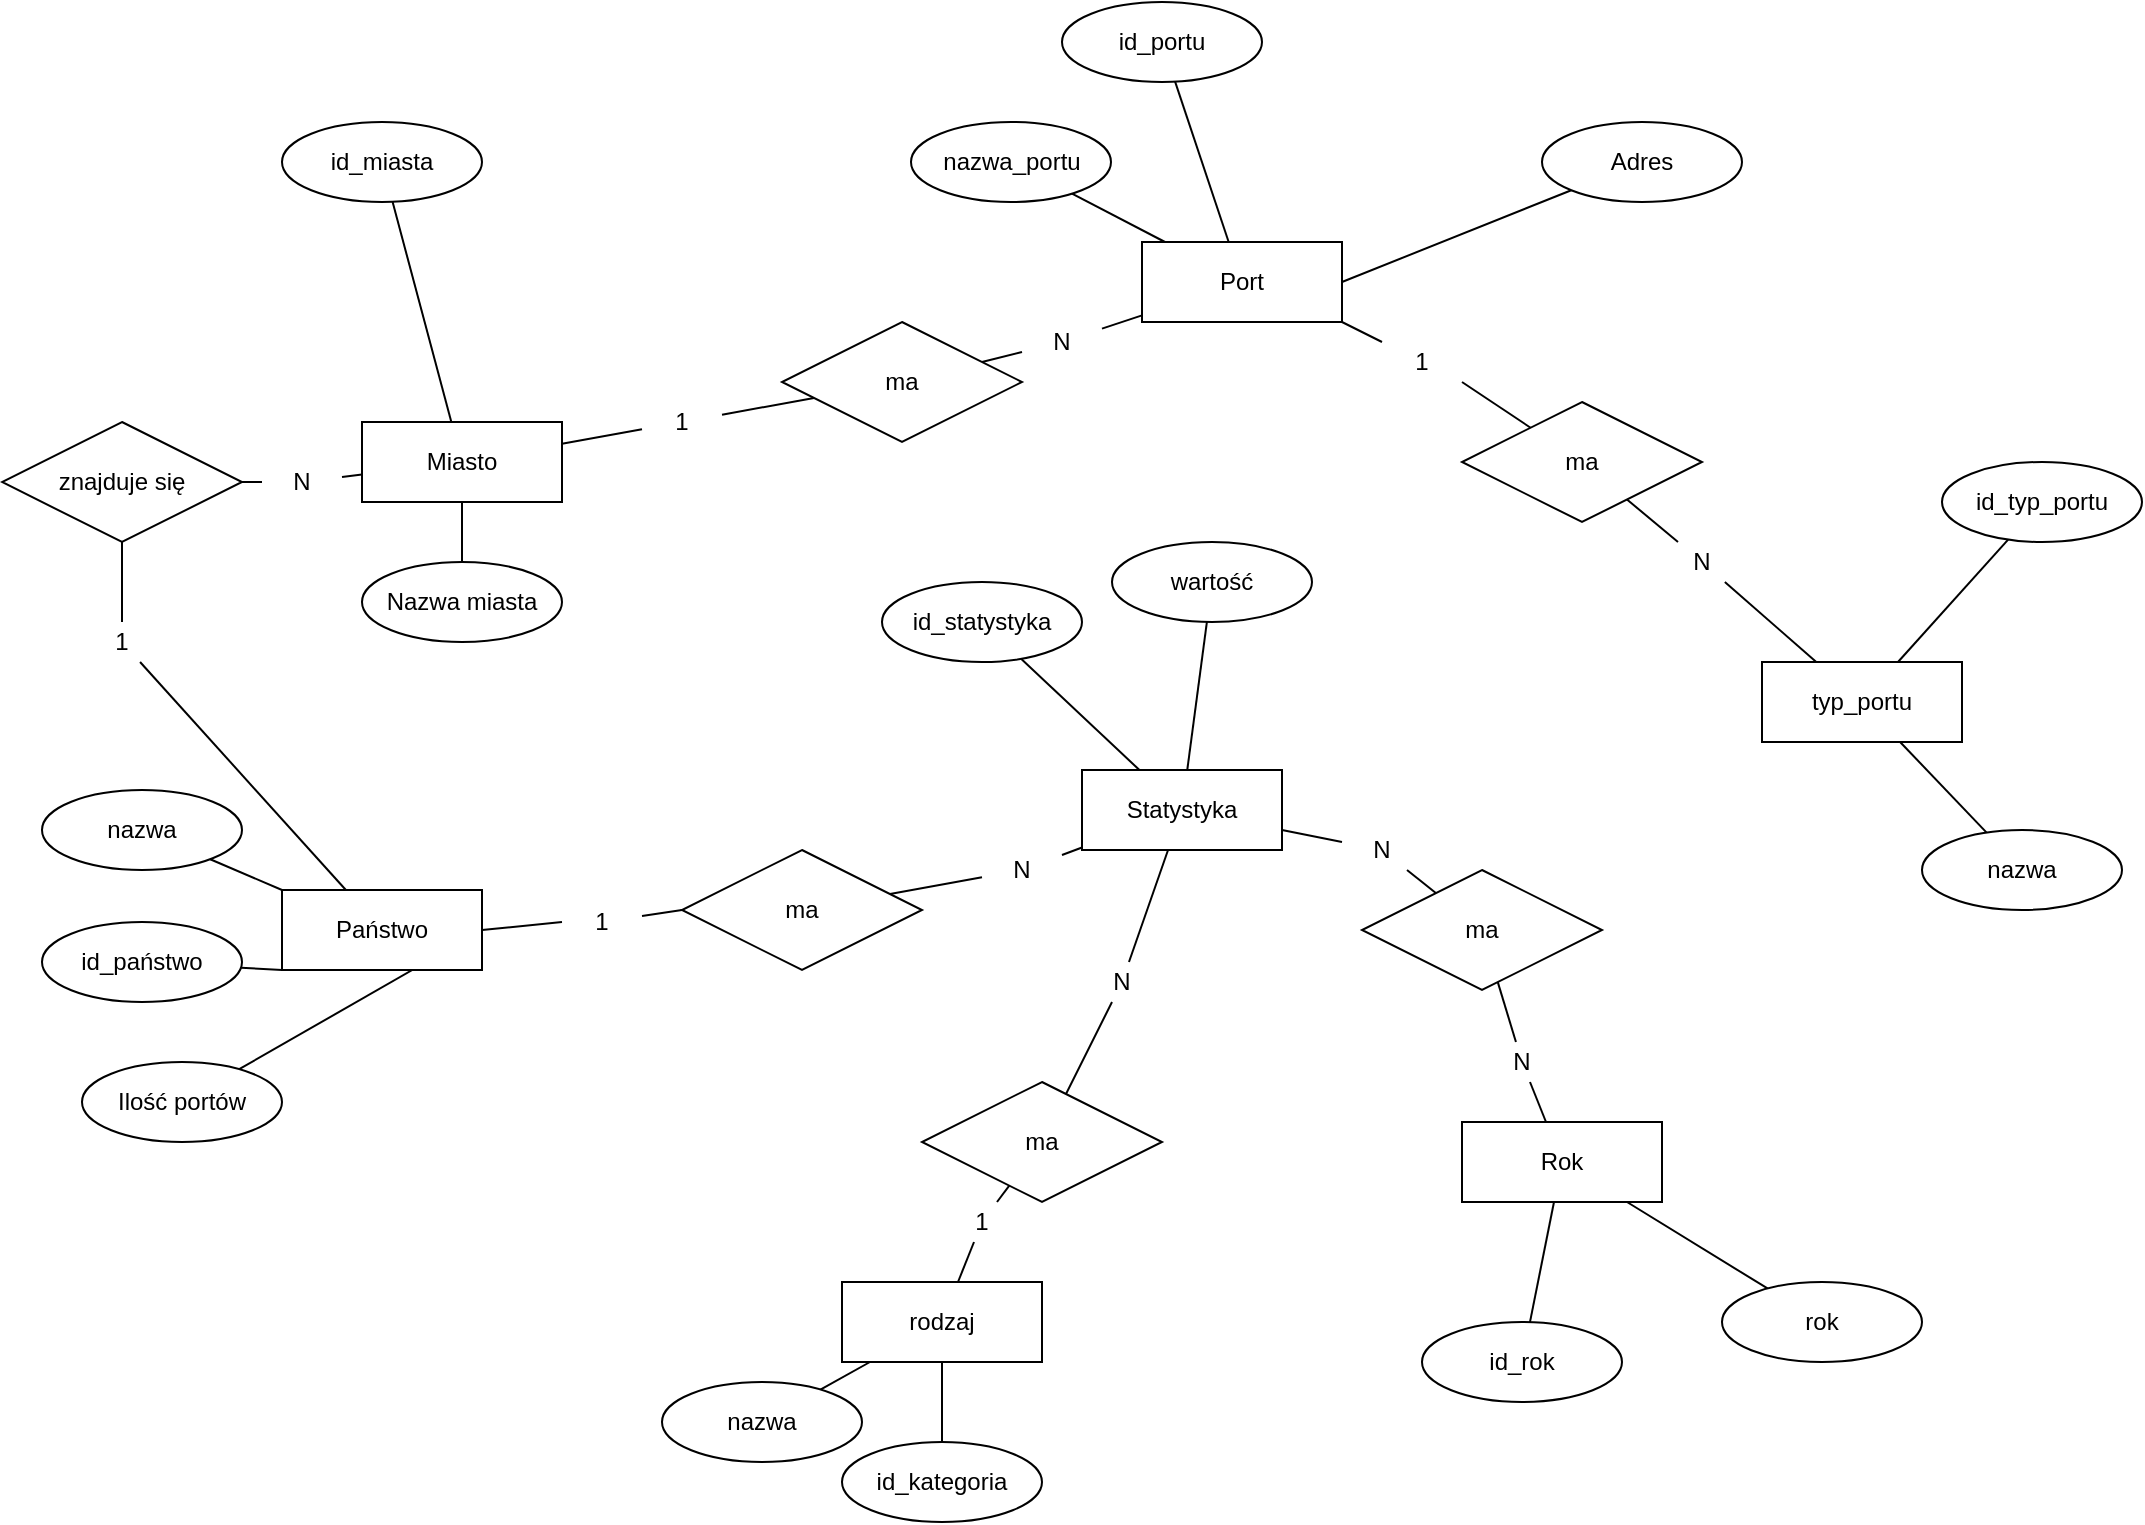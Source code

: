 <mxfile version="14.0.4" type="github" pages="2">
  <diagram id="fdbAlBpdabrkuO3k_GDF" name="Page-1">
    <mxGraphModel dx="1422" dy="914" grid="1" gridSize="10" guides="1" tooltips="1" connect="1" arrows="1" fold="1" page="1" pageScale="1" pageWidth="1169" pageHeight="827" math="0" shadow="0">
      <root>
        <mxCell id="0" />
        <mxCell id="1" parent="0" />
        <mxCell id="dsvHwpVwbn5-0Ro2IpYD-1" value="Miasto" style="whiteSpace=wrap;html=1;align=center;" parent="1" vertex="1">
          <mxGeometry x="210" y="250" width="100" height="40" as="geometry" />
        </mxCell>
        <mxCell id="dsvHwpVwbn5-0Ro2IpYD-5" value="" style="rounded=0;orthogonalLoop=1;jettySize=auto;html=1;endArrow=none;endFill=0;entryX=0;entryY=0;entryDx=0;entryDy=0;" parent="1" source="dsvHwpVwbn5-0Ro2IpYD-2" target="V_PXY_WuCmiGxluCI5Us-5" edge="1">
          <mxGeometry relative="1" as="geometry" />
        </mxCell>
        <mxCell id="dsvHwpVwbn5-0Ro2IpYD-2" value="nazwa" style="ellipse;whiteSpace=wrap;html=1;align=center;" parent="1" vertex="1">
          <mxGeometry x="50" y="434" width="100" height="40" as="geometry" />
        </mxCell>
        <mxCell id="dsvHwpVwbn5-0Ro2IpYD-4" value="" style="rounded=0;orthogonalLoop=1;jettySize=auto;html=1;endArrow=none;endFill=0;entryX=1;entryY=0.5;entryDx=0;entryDy=0;" parent="1" source="dsvHwpVwbn5-0Ro2IpYD-3" target="V_PXY_WuCmiGxluCI5Us-5" edge="1">
          <mxGeometry relative="1" as="geometry" />
        </mxCell>
        <mxCell id="dsvHwpVwbn5-0Ro2IpYD-3" value="Ilość portów" style="ellipse;whiteSpace=wrap;html=1;align=center;" parent="1" vertex="1">
          <mxGeometry x="70" y="570" width="100" height="40" as="geometry" />
        </mxCell>
        <mxCell id="dsvHwpVwbn5-0Ro2IpYD-6" value="Port" style="whiteSpace=wrap;html=1;align=center;" parent="1" vertex="1">
          <mxGeometry x="600" y="160" width="100" height="40" as="geometry" />
        </mxCell>
        <mxCell id="dsvHwpVwbn5-0Ro2IpYD-8" value="" style="edgeStyle=none;rounded=0;orthogonalLoop=1;jettySize=auto;html=1;endArrow=none;endFill=0;" parent="1" source="dsvHwpVwbn5-0Ro2IpYD-40" target="dsvHwpVwbn5-0Ro2IpYD-6" edge="1">
          <mxGeometry relative="1" as="geometry" />
        </mxCell>
        <mxCell id="dsvHwpVwbn5-0Ro2IpYD-9" value="" style="edgeStyle=none;rounded=0;orthogonalLoop=1;jettySize=auto;html=1;endArrow=none;endFill=0;" parent="1" source="dsvHwpVwbn5-0Ro2IpYD-42" target="dsvHwpVwbn5-0Ro2IpYD-1" edge="1">
          <mxGeometry relative="1" as="geometry" />
        </mxCell>
        <mxCell id="dsvHwpVwbn5-0Ro2IpYD-7" value="ma" style="shape=rhombus;perimeter=rhombusPerimeter;whiteSpace=wrap;html=1;align=center;" parent="1" vertex="1">
          <mxGeometry x="420" y="200" width="120" height="60" as="geometry" />
        </mxCell>
        <mxCell id="dsvHwpVwbn5-0Ro2IpYD-13" value="" style="edgeStyle=none;rounded=0;orthogonalLoop=1;jettySize=auto;html=1;endArrow=none;endFill=0;entryX=1;entryY=0.5;entryDx=0;entryDy=0;" parent="1" source="dsvHwpVwbn5-0Ro2IpYD-12" target="dsvHwpVwbn5-0Ro2IpYD-6" edge="1">
          <mxGeometry relative="1" as="geometry" />
        </mxCell>
        <mxCell id="dsvHwpVwbn5-0Ro2IpYD-12" value="Adres" style="ellipse;whiteSpace=wrap;html=1;align=center;" parent="1" vertex="1">
          <mxGeometry x="800" y="100" width="100" height="40" as="geometry" />
        </mxCell>
        <mxCell id="dsvHwpVwbn5-0Ro2IpYD-19" value="" style="edgeStyle=none;rounded=0;orthogonalLoop=1;jettySize=auto;html=1;endArrow=none;endFill=0;" parent="1" source="dsvHwpVwbn5-0Ro2IpYD-18" target="dsvHwpVwbn5-0Ro2IpYD-1" edge="1">
          <mxGeometry relative="1" as="geometry" />
        </mxCell>
        <mxCell id="dsvHwpVwbn5-0Ro2IpYD-18" value="id_miasta" style="ellipse;whiteSpace=wrap;html=1;align=center;" parent="1" vertex="1">
          <mxGeometry x="170" y="100" width="100" height="40" as="geometry" />
        </mxCell>
        <mxCell id="dsvHwpVwbn5-0Ro2IpYD-21" value="" style="edgeStyle=none;rounded=0;orthogonalLoop=1;jettySize=auto;html=1;endArrow=none;endFill=0;" parent="1" source="dsvHwpVwbn5-0Ro2IpYD-20" target="dsvHwpVwbn5-0Ro2IpYD-1" edge="1">
          <mxGeometry relative="1" as="geometry" />
        </mxCell>
        <mxCell id="dsvHwpVwbn5-0Ro2IpYD-20" value="Nazwa miasta" style="ellipse;whiteSpace=wrap;html=1;align=center;" parent="1" vertex="1">
          <mxGeometry x="210" y="320" width="100" height="40" as="geometry" />
        </mxCell>
        <mxCell id="dsvHwpVwbn5-0Ro2IpYD-25" value="" style="edgeStyle=none;rounded=0;orthogonalLoop=1;jettySize=auto;html=1;endArrow=none;endFill=0;exitX=0;exitY=0.5;exitDx=0;exitDy=0;entryX=1;entryY=0.5;entryDx=0;entryDy=0;" parent="1" source="dsvHwpVwbn5-0Ro2IpYD-53" target="V_PXY_WuCmiGxluCI5Us-5" edge="1">
          <mxGeometry relative="1" as="geometry">
            <mxPoint x="810.296" y="187.825" as="sourcePoint" />
          </mxGeometry>
        </mxCell>
        <mxCell id="dsvHwpVwbn5-0Ro2IpYD-47" value="" style="edgeStyle=none;rounded=0;orthogonalLoop=1;jettySize=auto;html=1;endArrow=none;endFill=0;" parent="1" source="dsvHwpVwbn5-0Ro2IpYD-55" target="dsvHwpVwbn5-0Ro2IpYD-35" edge="1">
          <mxGeometry relative="1" as="geometry" />
        </mxCell>
        <mxCell id="dsvHwpVwbn5-0Ro2IpYD-26" value="Statystyka" style="whiteSpace=wrap;html=1;align=center;" parent="1" vertex="1">
          <mxGeometry x="570" y="424" width="100" height="40" as="geometry" />
        </mxCell>
        <mxCell id="3uEqCci8YD5AcvhM_53z-5" value="" style="edgeStyle=none;rounded=0;orthogonalLoop=1;jettySize=auto;html=1;endArrow=none;endFill=0;" edge="1" parent="1" source="dsvHwpVwbn5-0Ro2IpYD-27" target="3uEqCci8YD5AcvhM_53z-3">
          <mxGeometry relative="1" as="geometry" />
        </mxCell>
        <mxCell id="dsvHwpVwbn5-0Ro2IpYD-27" value="id_kategoria" style="ellipse;whiteSpace=wrap;html=1;align=center;" parent="1" vertex="1">
          <mxGeometry x="450" y="760" width="100" height="40" as="geometry" />
        </mxCell>
        <mxCell id="3uEqCci8YD5AcvhM_53z-4" value="" style="rounded=0;orthogonalLoop=1;jettySize=auto;html=1;endArrow=none;endFill=0;" edge="1" parent="1" source="dsvHwpVwbn5-0Ro2IpYD-30" target="3uEqCci8YD5AcvhM_53z-3">
          <mxGeometry relative="1" as="geometry" />
        </mxCell>
        <mxCell id="dsvHwpVwbn5-0Ro2IpYD-30" value="nazwa" style="ellipse;whiteSpace=wrap;html=1;align=center;" parent="1" vertex="1">
          <mxGeometry x="360" y="730" width="100" height="40" as="geometry" />
        </mxCell>
        <mxCell id="dsvHwpVwbn5-0Ro2IpYD-35" value="ma" style="shape=rhombus;perimeter=rhombusPerimeter;whiteSpace=wrap;html=1;align=center;" parent="1" vertex="1">
          <mxGeometry x="370" y="464" width="120" height="60" as="geometry" />
        </mxCell>
        <mxCell id="dsvHwpVwbn5-0Ro2IpYD-38" style="edgeStyle=none;rounded=0;orthogonalLoop=1;jettySize=auto;html=1;exitX=0.5;exitY=0;exitDx=0;exitDy=0;endArrow=none;endFill=0;" parent="1" edge="1">
          <mxGeometry relative="1" as="geometry">
            <mxPoint x="520" y="300" as="sourcePoint" />
            <mxPoint x="520" y="300" as="targetPoint" />
          </mxGeometry>
        </mxCell>
        <mxCell id="dsvHwpVwbn5-0Ro2IpYD-40" value="N" style="text;html=1;strokeColor=none;fillColor=none;align=center;verticalAlign=middle;whiteSpace=wrap;rounded=0;" parent="1" vertex="1">
          <mxGeometry x="540" y="200" width="40" height="20" as="geometry" />
        </mxCell>
        <mxCell id="dsvHwpVwbn5-0Ro2IpYD-41" value="" style="edgeStyle=none;rounded=0;orthogonalLoop=1;jettySize=auto;html=1;endArrow=none;endFill=0;" parent="1" source="dsvHwpVwbn5-0Ro2IpYD-7" target="dsvHwpVwbn5-0Ro2IpYD-40" edge="1">
          <mxGeometry relative="1" as="geometry">
            <mxPoint x="517.778" y="218.889" as="sourcePoint" />
            <mxPoint x="600" y="194.706" as="targetPoint" />
          </mxGeometry>
        </mxCell>
        <mxCell id="dsvHwpVwbn5-0Ro2IpYD-42" value="1" style="text;html=1;strokeColor=none;fillColor=none;align=center;verticalAlign=middle;whiteSpace=wrap;rounded=0;" parent="1" vertex="1">
          <mxGeometry x="350" y="240" width="40" height="20" as="geometry" />
        </mxCell>
        <mxCell id="dsvHwpVwbn5-0Ro2IpYD-46" value="" style="edgeStyle=none;rounded=0;orthogonalLoop=1;jettySize=auto;html=1;endArrow=none;endFill=0;" parent="1" source="dsvHwpVwbn5-0Ro2IpYD-7" target="dsvHwpVwbn5-0Ro2IpYD-42" edge="1">
          <mxGeometry relative="1" as="geometry">
            <mxPoint x="439.355" y="239.677" as="sourcePoint" />
            <mxPoint x="320" y="268.095" as="targetPoint" />
          </mxGeometry>
        </mxCell>
        <mxCell id="dsvHwpVwbn5-0Ro2IpYD-50" value="" style="edgeStyle=none;rounded=0;orthogonalLoop=1;jettySize=auto;html=1;endArrow=none;endFill=0;" parent="1" source="dsvHwpVwbn5-0Ro2IpYD-49" target="dsvHwpVwbn5-0Ro2IpYD-6" edge="1">
          <mxGeometry relative="1" as="geometry" />
        </mxCell>
        <mxCell id="dsvHwpVwbn5-0Ro2IpYD-49" value="id_portu" style="ellipse;whiteSpace=wrap;html=1;align=center;" parent="1" vertex="1">
          <mxGeometry x="560" y="40" width="100" height="40" as="geometry" />
        </mxCell>
        <mxCell id="dsvHwpVwbn5-0Ro2IpYD-52" value="" style="edgeStyle=none;rounded=0;orthogonalLoop=1;jettySize=auto;html=1;endArrow=none;endFill=0;" parent="1" source="dsvHwpVwbn5-0Ro2IpYD-51" target="dsvHwpVwbn5-0Ro2IpYD-26" edge="1">
          <mxGeometry relative="1" as="geometry" />
        </mxCell>
        <mxCell id="dsvHwpVwbn5-0Ro2IpYD-51" value="id_statystyka" style="ellipse;whiteSpace=wrap;html=1;align=center;" parent="1" vertex="1">
          <mxGeometry x="470" y="330" width="100" height="40" as="geometry" />
        </mxCell>
        <mxCell id="dsvHwpVwbn5-0Ro2IpYD-53" value="1" style="text;html=1;strokeColor=none;fillColor=none;align=center;verticalAlign=middle;whiteSpace=wrap;rounded=0;" parent="1" vertex="1">
          <mxGeometry x="310" y="490" width="40" height="20" as="geometry" />
        </mxCell>
        <mxCell id="dsvHwpVwbn5-0Ro2IpYD-54" value="" style="edgeStyle=none;rounded=0;orthogonalLoop=1;jettySize=auto;html=1;endArrow=none;endFill=0;exitX=0;exitY=0.5;exitDx=0;exitDy=0;" parent="1" source="dsvHwpVwbn5-0Ro2IpYD-35" target="dsvHwpVwbn5-0Ro2IpYD-53" edge="1">
          <mxGeometry relative="1" as="geometry">
            <mxPoint x="680" y="270" as="sourcePoint" />
            <mxPoint x="656.667" y="200" as="targetPoint" />
          </mxGeometry>
        </mxCell>
        <mxCell id="dsvHwpVwbn5-0Ro2IpYD-55" value="N" style="text;html=1;strokeColor=none;fillColor=none;align=center;verticalAlign=middle;whiteSpace=wrap;rounded=0;" parent="1" vertex="1">
          <mxGeometry x="520" y="464" width="40" height="20" as="geometry" />
        </mxCell>
        <mxCell id="dsvHwpVwbn5-0Ro2IpYD-57" value="" style="edgeStyle=none;rounded=0;orthogonalLoop=1;jettySize=auto;html=1;endArrow=none;endFill=0;" parent="1" source="dsvHwpVwbn5-0Ro2IpYD-26" target="dsvHwpVwbn5-0Ro2IpYD-55" edge="1">
          <mxGeometry relative="1" as="geometry">
            <mxPoint x="688" y="380" as="sourcePoint" />
            <mxPoint x="682.857" y="328.571" as="targetPoint" />
          </mxGeometry>
        </mxCell>
        <mxCell id="V_PXY_WuCmiGxluCI5Us-2" value="" style="rounded=0;orthogonalLoop=1;jettySize=auto;html=1;endArrow=none;endFill=0;" parent="1" source="V_PXY_WuCmiGxluCI5Us-9" target="dsvHwpVwbn5-0Ro2IpYD-1" edge="1">
          <mxGeometry relative="1" as="geometry" />
        </mxCell>
        <mxCell id="V_PXY_WuCmiGxluCI5Us-1" value="znajduje się" style="shape=rhombus;perimeter=rhombusPerimeter;whiteSpace=wrap;html=1;align=center;" parent="1" vertex="1">
          <mxGeometry x="30" y="250" width="120" height="60" as="geometry" />
        </mxCell>
        <mxCell id="V_PXY_WuCmiGxluCI5Us-4" value="" style="rounded=0;orthogonalLoop=1;jettySize=auto;html=1;endArrow=none;endFill=0;entryX=0;entryY=1;entryDx=0;entryDy=0;" parent="1" source="V_PXY_WuCmiGxluCI5Us-3" target="V_PXY_WuCmiGxluCI5Us-5" edge="1">
          <mxGeometry relative="1" as="geometry" />
        </mxCell>
        <mxCell id="V_PXY_WuCmiGxluCI5Us-3" value="id_państwo" style="ellipse;whiteSpace=wrap;html=1;align=center;" parent="1" vertex="1">
          <mxGeometry x="50" y="500" width="100" height="40" as="geometry" />
        </mxCell>
        <mxCell id="V_PXY_WuCmiGxluCI5Us-6" value="" style="edgeStyle=none;rounded=0;orthogonalLoop=1;jettySize=auto;html=1;endArrow=none;endFill=0;" parent="1" source="V_PXY_WuCmiGxluCI5Us-7" target="V_PXY_WuCmiGxluCI5Us-1" edge="1">
          <mxGeometry relative="1" as="geometry" />
        </mxCell>
        <mxCell id="V_PXY_WuCmiGxluCI5Us-5" value="Państwo" style="whiteSpace=wrap;html=1;align=center;" parent="1" vertex="1">
          <mxGeometry x="170" y="484" width="100" height="40" as="geometry" />
        </mxCell>
        <mxCell id="V_PXY_WuCmiGxluCI5Us-7" value="1" style="text;html=1;strokeColor=none;fillColor=none;align=center;verticalAlign=middle;whiteSpace=wrap;rounded=0;" parent="1" vertex="1">
          <mxGeometry x="70" y="350" width="40" height="20" as="geometry" />
        </mxCell>
        <mxCell id="V_PXY_WuCmiGxluCI5Us-8" value="" style="edgeStyle=none;rounded=0;orthogonalLoop=1;jettySize=auto;html=1;endArrow=none;endFill=0;" parent="1" source="V_PXY_WuCmiGxluCI5Us-5" target="V_PXY_WuCmiGxluCI5Us-7" edge="1">
          <mxGeometry relative="1" as="geometry">
            <mxPoint x="91.429" y="400" as="sourcePoint" />
            <mxPoint x="97.931" y="308.966" as="targetPoint" />
          </mxGeometry>
        </mxCell>
        <mxCell id="V_PXY_WuCmiGxluCI5Us-9" value="N" style="text;html=1;strokeColor=none;fillColor=none;align=center;verticalAlign=middle;whiteSpace=wrap;rounded=0;" parent="1" vertex="1">
          <mxGeometry x="160" y="270" width="40" height="20" as="geometry" />
        </mxCell>
        <mxCell id="V_PXY_WuCmiGxluCI5Us-10" value="" style="rounded=0;orthogonalLoop=1;jettySize=auto;html=1;endArrow=none;endFill=0;" parent="1" source="V_PXY_WuCmiGxluCI5Us-1" target="V_PXY_WuCmiGxluCI5Us-9" edge="1">
          <mxGeometry relative="1" as="geometry">
            <mxPoint x="153.333" y="276.667" as="sourcePoint" />
            <mxPoint x="210" y="273.125" as="targetPoint" />
          </mxGeometry>
        </mxCell>
        <mxCell id="V_PXY_WuCmiGxluCI5Us-11" style="edgeStyle=none;rounded=0;orthogonalLoop=1;jettySize=auto;html=1;exitX=0.5;exitY=0;exitDx=0;exitDy=0;endArrow=none;endFill=0;" parent="1" source="V_PXY_WuCmiGxluCI5Us-7" target="V_PXY_WuCmiGxluCI5Us-7" edge="1">
          <mxGeometry relative="1" as="geometry" />
        </mxCell>
        <mxCell id="RAU1tRaKDqggCzedS62n-3" value="" style="rounded=0;orthogonalLoop=1;jettySize=auto;html=1;entryX=1;entryY=1;entryDx=0;entryDy=0;endArrow=none;endFill=0;" parent="1" source="RAU1tRaKDqggCzedS62n-9" target="dsvHwpVwbn5-0Ro2IpYD-6" edge="1">
          <mxGeometry relative="1" as="geometry" />
        </mxCell>
        <mxCell id="RAU1tRaKDqggCzedS62n-2" value="ma" style="shape=rhombus;perimeter=rhombusPerimeter;whiteSpace=wrap;html=1;align=center;" parent="1" vertex="1">
          <mxGeometry x="760" y="240" width="120" height="60" as="geometry" />
        </mxCell>
        <mxCell id="RAU1tRaKDqggCzedS62n-8" value="" style="edgeStyle=none;rounded=0;orthogonalLoop=1;jettySize=auto;html=1;endArrow=none;endFill=0;" parent="1" source="RAU1tRaKDqggCzedS62n-11" target="RAU1tRaKDqggCzedS62n-2" edge="1">
          <mxGeometry relative="1" as="geometry" />
        </mxCell>
        <mxCell id="RAU1tRaKDqggCzedS62n-4" value="typ_portu" style="whiteSpace=wrap;html=1;align=center;" parent="1" vertex="1">
          <mxGeometry x="910" y="370" width="100" height="40" as="geometry" />
        </mxCell>
        <mxCell id="RAU1tRaKDqggCzedS62n-7" value="" style="edgeStyle=none;rounded=0;orthogonalLoop=1;jettySize=auto;html=1;endArrow=none;endFill=0;" parent="1" source="RAU1tRaKDqggCzedS62n-6" target="RAU1tRaKDqggCzedS62n-4" edge="1">
          <mxGeometry relative="1" as="geometry" />
        </mxCell>
        <mxCell id="RAU1tRaKDqggCzedS62n-6" value="id_typ_portu" style="ellipse;whiteSpace=wrap;html=1;align=center;" parent="1" vertex="1">
          <mxGeometry x="1000" y="270" width="100" height="40" as="geometry" />
        </mxCell>
        <mxCell id="RAU1tRaKDqggCzedS62n-9" value="1" style="text;html=1;strokeColor=none;fillColor=none;align=center;verticalAlign=middle;whiteSpace=wrap;rounded=0;" parent="1" vertex="1">
          <mxGeometry x="720" y="210" width="40" height="20" as="geometry" />
        </mxCell>
        <mxCell id="RAU1tRaKDqggCzedS62n-10" value="" style="rounded=0;orthogonalLoop=1;jettySize=auto;html=1;entryX=1;entryY=1;entryDx=0;entryDy=0;endArrow=none;endFill=0;" parent="1" source="RAU1tRaKDqggCzedS62n-2" target="RAU1tRaKDqggCzedS62n-9" edge="1">
          <mxGeometry relative="1" as="geometry">
            <mxPoint x="792.308" y="253.846" as="sourcePoint" />
            <mxPoint x="700" y="200" as="targetPoint" />
          </mxGeometry>
        </mxCell>
        <mxCell id="RAU1tRaKDqggCzedS62n-11" value="N" style="text;html=1;strokeColor=none;fillColor=none;align=center;verticalAlign=middle;whiteSpace=wrap;rounded=0;" parent="1" vertex="1">
          <mxGeometry x="860" y="310" width="40" height="20" as="geometry" />
        </mxCell>
        <mxCell id="RAU1tRaKDqggCzedS62n-12" value="" style="edgeStyle=none;rounded=0;orthogonalLoop=1;jettySize=auto;html=1;endArrow=none;endFill=0;" parent="1" source="RAU1tRaKDqggCzedS62n-4" target="RAU1tRaKDqggCzedS62n-11" edge="1">
          <mxGeometry relative="1" as="geometry">
            <mxPoint x="936.667" y="370" as="sourcePoint" />
            <mxPoint x="842.105" y="288.947" as="targetPoint" />
          </mxGeometry>
        </mxCell>
        <mxCell id="RAU1tRaKDqggCzedS62n-14" value="" style="edgeStyle=none;rounded=0;orthogonalLoop=1;jettySize=auto;html=1;endArrow=none;endFill=0;" parent="1" source="RAU1tRaKDqggCzedS62n-13" target="RAU1tRaKDqggCzedS62n-4" edge="1">
          <mxGeometry relative="1" as="geometry" />
        </mxCell>
        <mxCell id="RAU1tRaKDqggCzedS62n-13" value="nazwa" style="ellipse;whiteSpace=wrap;html=1;align=center;" parent="1" vertex="1">
          <mxGeometry x="990" y="454" width="100" height="40" as="geometry" />
        </mxCell>
        <mxCell id="A7_PTe2dTBcWUXV_PqhH-2" value="" style="rounded=0;orthogonalLoop=1;jettySize=auto;html=1;endArrow=none;endFill=0;" parent="1" source="A7_PTe2dTBcWUXV_PqhH-1" target="dsvHwpVwbn5-0Ro2IpYD-6" edge="1">
          <mxGeometry relative="1" as="geometry" />
        </mxCell>
        <mxCell id="A7_PTe2dTBcWUXV_PqhH-1" value="nazwa_portu" style="ellipse;whiteSpace=wrap;html=1;align=center;" parent="1" vertex="1">
          <mxGeometry x="484.5" y="100" width="100" height="40" as="geometry" />
        </mxCell>
        <mxCell id="3uEqCci8YD5AcvhM_53z-8" value="" style="edgeStyle=none;rounded=0;orthogonalLoop=1;jettySize=auto;html=1;endArrow=none;endFill=0;" edge="1" parent="1" source="M2wDK2nyAQuWvCnZn-lo-18" target="3uEqCci8YD5AcvhM_53z-3">
          <mxGeometry relative="1" as="geometry" />
        </mxCell>
        <mxCell id="3uEqCci8YD5AcvhM_53z-9" value="" style="edgeStyle=none;rounded=0;orthogonalLoop=1;jettySize=auto;html=1;endArrow=none;endFill=0;" edge="1" parent="1" source="M2wDK2nyAQuWvCnZn-lo-16" target="dsvHwpVwbn5-0Ro2IpYD-26">
          <mxGeometry relative="1" as="geometry" />
        </mxCell>
        <mxCell id="3uEqCci8YD5AcvhM_53z-2" value="ma" style="shape=rhombus;perimeter=rhombusPerimeter;whiteSpace=wrap;html=1;align=center;" vertex="1" parent="1">
          <mxGeometry x="490" y="580" width="120" height="60" as="geometry" />
        </mxCell>
        <mxCell id="3uEqCci8YD5AcvhM_53z-3" value="rodzaj" style="whiteSpace=wrap;html=1;align=center;" vertex="1" parent="1">
          <mxGeometry x="450" y="680" width="100" height="40" as="geometry" />
        </mxCell>
        <mxCell id="3uEqCci8YD5AcvhM_53z-11" value="" style="edgeStyle=none;rounded=0;orthogonalLoop=1;jettySize=auto;html=1;endArrow=none;endFill=0;" edge="1" parent="1" source="3uEqCci8YD5AcvhM_53z-10" target="dsvHwpVwbn5-0Ro2IpYD-26">
          <mxGeometry relative="1" as="geometry" />
        </mxCell>
        <mxCell id="3uEqCci8YD5AcvhM_53z-10" value="wartość" style="ellipse;whiteSpace=wrap;html=1;align=center;" vertex="1" parent="1">
          <mxGeometry x="585" y="310" width="100" height="40" as="geometry" />
        </mxCell>
        <mxCell id="M2wDK2nyAQuWvCnZn-lo-1" value="Rok" style="whiteSpace=wrap;html=1;align=center;" vertex="1" parent="1">
          <mxGeometry x="760" y="600" width="100" height="40" as="geometry" />
        </mxCell>
        <mxCell id="M2wDK2nyAQuWvCnZn-lo-3" value="" style="edgeStyle=none;rounded=0;orthogonalLoop=1;jettySize=auto;html=1;endArrow=none;endFill=0;" edge="1" parent="1" source="M2wDK2nyAQuWvCnZn-lo-2" target="M2wDK2nyAQuWvCnZn-lo-1">
          <mxGeometry relative="1" as="geometry" />
        </mxCell>
        <mxCell id="M2wDK2nyAQuWvCnZn-lo-2" value="id_rok" style="ellipse;whiteSpace=wrap;html=1;align=center;" vertex="1" parent="1">
          <mxGeometry x="740" y="700" width="100" height="40" as="geometry" />
        </mxCell>
        <mxCell id="M2wDK2nyAQuWvCnZn-lo-5" value="" style="edgeStyle=none;rounded=0;orthogonalLoop=1;jettySize=auto;html=1;endArrow=none;endFill=0;" edge="1" parent="1" source="M2wDK2nyAQuWvCnZn-lo-13" target="dsvHwpVwbn5-0Ro2IpYD-26">
          <mxGeometry relative="1" as="geometry" />
        </mxCell>
        <mxCell id="M2wDK2nyAQuWvCnZn-lo-8" value="" style="edgeStyle=none;rounded=0;orthogonalLoop=1;jettySize=auto;html=1;endArrow=none;endFill=0;" edge="1" parent="1" source="M2wDK2nyAQuWvCnZn-lo-11" target="M2wDK2nyAQuWvCnZn-lo-1">
          <mxGeometry relative="1" as="geometry" />
        </mxCell>
        <mxCell id="M2wDK2nyAQuWvCnZn-lo-4" value="ma" style="shape=rhombus;perimeter=rhombusPerimeter;whiteSpace=wrap;html=1;align=center;" vertex="1" parent="1">
          <mxGeometry x="710" y="474" width="120" height="60" as="geometry" />
        </mxCell>
        <mxCell id="M2wDK2nyAQuWvCnZn-lo-10" value="" style="edgeStyle=none;rounded=0;orthogonalLoop=1;jettySize=auto;html=1;endArrow=none;endFill=0;" edge="1" parent="1" source="M2wDK2nyAQuWvCnZn-lo-9" target="M2wDK2nyAQuWvCnZn-lo-1">
          <mxGeometry relative="1" as="geometry" />
        </mxCell>
        <mxCell id="M2wDK2nyAQuWvCnZn-lo-9" value="rok" style="ellipse;whiteSpace=wrap;html=1;align=center;" vertex="1" parent="1">
          <mxGeometry x="890" y="680" width="100" height="40" as="geometry" />
        </mxCell>
        <mxCell id="M2wDK2nyAQuWvCnZn-lo-11" value="N" style="text;html=1;strokeColor=none;fillColor=none;align=center;verticalAlign=middle;whiteSpace=wrap;rounded=0;" vertex="1" parent="1">
          <mxGeometry x="770" y="560" width="40" height="20" as="geometry" />
        </mxCell>
        <mxCell id="M2wDK2nyAQuWvCnZn-lo-12" value="" style="edgeStyle=none;rounded=0;orthogonalLoop=1;jettySize=auto;html=1;endArrow=none;endFill=0;" edge="1" parent="1" source="M2wDK2nyAQuWvCnZn-lo-4" target="M2wDK2nyAQuWvCnZn-lo-11">
          <mxGeometry relative="1" as="geometry">
            <mxPoint x="812.069" y="468.966" as="sourcePoint" />
            <mxPoint x="818.571" y="560" as="targetPoint" />
          </mxGeometry>
        </mxCell>
        <mxCell id="M2wDK2nyAQuWvCnZn-lo-13" value="N" style="text;html=1;strokeColor=none;fillColor=none;align=center;verticalAlign=middle;whiteSpace=wrap;rounded=0;" vertex="1" parent="1">
          <mxGeometry x="700" y="454" width="40" height="20" as="geometry" />
        </mxCell>
        <mxCell id="M2wDK2nyAQuWvCnZn-lo-14" value="" style="edgeStyle=none;rounded=0;orthogonalLoop=1;jettySize=auto;html=1;endArrow=none;endFill=0;" edge="1" parent="1" source="M2wDK2nyAQuWvCnZn-lo-4" target="M2wDK2nyAQuWvCnZn-lo-13">
          <mxGeometry relative="1" as="geometry">
            <mxPoint x="754.186" y="437.907" as="sourcePoint" />
            <mxPoint x="700" y="435.875" as="targetPoint" />
          </mxGeometry>
        </mxCell>
        <mxCell id="M2wDK2nyAQuWvCnZn-lo-15" style="edgeStyle=none;rounded=0;orthogonalLoop=1;jettySize=auto;html=1;exitX=0.5;exitY=1;exitDx=0;exitDy=0;endArrow=none;endFill=0;" edge="1" parent="1" source="M2wDK2nyAQuWvCnZn-lo-13" target="M2wDK2nyAQuWvCnZn-lo-13">
          <mxGeometry relative="1" as="geometry" />
        </mxCell>
        <mxCell id="M2wDK2nyAQuWvCnZn-lo-16" value="N" style="text;html=1;strokeColor=none;fillColor=none;align=center;verticalAlign=middle;whiteSpace=wrap;rounded=0;" vertex="1" parent="1">
          <mxGeometry x="570" y="520" width="40" height="20" as="geometry" />
        </mxCell>
        <mxCell id="M2wDK2nyAQuWvCnZn-lo-17" value="" style="edgeStyle=none;rounded=0;orthogonalLoop=1;jettySize=auto;html=1;endArrow=none;endFill=0;" edge="1" parent="1" source="3uEqCci8YD5AcvhM_53z-2" target="M2wDK2nyAQuWvCnZn-lo-16">
          <mxGeometry relative="1" as="geometry">
            <mxPoint x="646.382" y="510.691" as="sourcePoint" />
            <mxPoint x="649.057" y="454" as="targetPoint" />
          </mxGeometry>
        </mxCell>
        <mxCell id="M2wDK2nyAQuWvCnZn-lo-18" value="1" style="text;html=1;strokeColor=none;fillColor=none;align=center;verticalAlign=middle;whiteSpace=wrap;rounded=0;" vertex="1" parent="1">
          <mxGeometry x="500" y="640" width="40" height="20" as="geometry" />
        </mxCell>
        <mxCell id="M2wDK2nyAQuWvCnZn-lo-19" value="" style="edgeStyle=none;rounded=0;orthogonalLoop=1;jettySize=auto;html=1;endArrow=none;endFill=0;" edge="1" parent="1" source="3uEqCci8YD5AcvhM_53z-2" target="M2wDK2nyAQuWvCnZn-lo-18">
          <mxGeometry relative="1" as="geometry">
            <mxPoint x="620.745" y="557.872" as="sourcePoint" />
            <mxPoint x="577.143" y="590" as="targetPoint" />
          </mxGeometry>
        </mxCell>
      </root>
    </mxGraphModel>
  </diagram>
  <diagram id="Sltui8JSw1h2iG8DlyV2" name="Page-2">
    <mxGraphModel dx="1422" dy="914" grid="1" gridSize="10" guides="1" tooltips="1" connect="1" arrows="1" fold="1" page="1" pageScale="1" pageWidth="827" pageHeight="1169" math="0" shadow="0">
      <root>
        <mxCell id="3W3n_nv946zFMJwHKfL3-0" />
        <mxCell id="3W3n_nv946zFMJwHKfL3-1" parent="3W3n_nv946zFMJwHKfL3-0" />
        <mxCell id="3W3n_nv946zFMJwHKfL3-2" value="" style="fontSize=12;html=1;endArrow=ERoneToMany;startArrow=ERmandOne;entryX=0;entryY=0.5;entryDx=0;entryDy=0;exitX=1;exitY=0.5;exitDx=0;exitDy=0;edgeStyle=entityRelationEdgeStyle;" parent="3W3n_nv946zFMJwHKfL3-1" source="3W3n_nv946zFMJwHKfL3-16" target="3W3n_nv946zFMJwHKfL3-30" edge="1">
          <mxGeometry width="100" height="100" relative="1" as="geometry">
            <mxPoint x="180" y="120" as="sourcePoint" />
            <mxPoint x="200" y="160" as="targetPoint" />
          </mxGeometry>
        </mxCell>
        <mxCell id="3W3n_nv946zFMJwHKfL3-3" value="Miasto" style="shape=table;startSize=30;container=1;collapsible=1;childLayout=tableLayout;fixedRows=1;rowLines=0;fontStyle=1;align=center;resizeLast=1;" parent="3W3n_nv946zFMJwHKfL3-1" vertex="1">
          <mxGeometry x="40" y="270" width="180" height="180" as="geometry" />
        </mxCell>
        <mxCell id="3W3n_nv946zFMJwHKfL3-4" value="" style="shape=partialRectangle;collapsible=0;dropTarget=0;pointerEvents=0;fillColor=none;top=0;left=0;bottom=1;right=0;points=[[0,0.5],[1,0.5]];portConstraint=eastwest;" parent="3W3n_nv946zFMJwHKfL3-3" vertex="1">
          <mxGeometry y="30" width="180" height="30" as="geometry" />
        </mxCell>
        <mxCell id="3W3n_nv946zFMJwHKfL3-5" value="PK" style="shape=partialRectangle;connectable=0;fillColor=none;top=0;left=0;bottom=0;right=0;fontStyle=1;overflow=hidden;" parent="3W3n_nv946zFMJwHKfL3-4" vertex="1">
          <mxGeometry width="30" height="30" as="geometry" />
        </mxCell>
        <mxCell id="3W3n_nv946zFMJwHKfL3-6" value="id_miasto" style="shape=partialRectangle;connectable=0;fillColor=none;top=0;left=0;bottom=0;right=0;align=left;spacingLeft=6;fontStyle=5;overflow=hidden;" parent="3W3n_nv946zFMJwHKfL3-4" vertex="1">
          <mxGeometry x="30" width="150" height="30" as="geometry" />
        </mxCell>
        <mxCell id="3W3n_nv946zFMJwHKfL3-7" value="" style="shape=partialRectangle;collapsible=0;dropTarget=0;pointerEvents=0;fillColor=none;top=0;left=0;bottom=0;right=0;points=[[0,0.5],[1,0.5]];portConstraint=eastwest;" parent="3W3n_nv946zFMJwHKfL3-3" vertex="1">
          <mxGeometry y="60" width="180" height="30" as="geometry" />
        </mxCell>
        <mxCell id="3W3n_nv946zFMJwHKfL3-8" value="" style="shape=partialRectangle;connectable=0;fillColor=none;top=0;left=0;bottom=0;right=0;editable=1;overflow=hidden;" parent="3W3n_nv946zFMJwHKfL3-7" vertex="1">
          <mxGeometry width="30" height="30" as="geometry" />
        </mxCell>
        <mxCell id="3W3n_nv946zFMJwHKfL3-9" value="Nazwa_miasta" style="shape=partialRectangle;connectable=0;fillColor=none;top=0;left=0;bottom=0;right=0;align=left;spacingLeft=6;overflow=hidden;" parent="3W3n_nv946zFMJwHKfL3-7" vertex="1">
          <mxGeometry x="30" width="150" height="30" as="geometry" />
        </mxCell>
        <mxCell id="3W3n_nv946zFMJwHKfL3-10" value="" style="shape=partialRectangle;collapsible=0;dropTarget=0;pointerEvents=0;fillColor=none;top=0;left=0;bottom=0;right=0;points=[[0,0.5],[1,0.5]];portConstraint=eastwest;" parent="3W3n_nv946zFMJwHKfL3-3" vertex="1">
          <mxGeometry y="90" width="180" height="40" as="geometry" />
        </mxCell>
        <mxCell id="3W3n_nv946zFMJwHKfL3-11" value="" style="shape=partialRectangle;connectable=0;fillColor=none;top=0;left=0;bottom=0;right=0;editable=1;overflow=hidden;" parent="3W3n_nv946zFMJwHKfL3-10" vertex="1">
          <mxGeometry width="30" height="40" as="geometry" />
        </mxCell>
        <mxCell id="3W3n_nv946zFMJwHKfL3-12" value="ilość_portów" style="shape=partialRectangle;connectable=0;fillColor=none;top=0;left=0;bottom=0;right=0;align=left;spacingLeft=6;overflow=hidden;" parent="3W3n_nv946zFMJwHKfL3-10" vertex="1">
          <mxGeometry x="30" width="150" height="40" as="geometry" />
        </mxCell>
        <mxCell id="3W3n_nv946zFMJwHKfL3-16" style="shape=partialRectangle;collapsible=0;dropTarget=0;pointerEvents=0;fillColor=none;top=0;left=0;bottom=0;right=0;points=[[0,0.5],[1,0.5]];portConstraint=eastwest;" parent="3W3n_nv946zFMJwHKfL3-3" vertex="1">
          <mxGeometry y="130" width="180" height="20" as="geometry" />
        </mxCell>
        <mxCell id="3W3n_nv946zFMJwHKfL3-17" value="Fk" style="shape=partialRectangle;connectable=0;fillColor=none;top=0;left=0;bottom=0;right=0;editable=1;overflow=hidden;" parent="3W3n_nv946zFMJwHKfL3-16" vertex="1">
          <mxGeometry width="30" height="20" as="geometry" />
        </mxCell>
        <mxCell id="3W3n_nv946zFMJwHKfL3-18" value="id_port" style="shape=partialRectangle;connectable=0;fillColor=none;top=0;left=0;bottom=0;right=0;align=left;spacingLeft=6;overflow=hidden;" parent="3W3n_nv946zFMJwHKfL3-16" vertex="1">
          <mxGeometry x="30" width="150" height="20" as="geometry" />
        </mxCell>
        <mxCell id="3W3n_nv946zFMJwHKfL3-13" value="" style="shape=partialRectangle;collapsible=0;dropTarget=0;pointerEvents=0;fillColor=none;top=0;left=0;bottom=0;right=0;points=[[0,0.5],[1,0.5]];portConstraint=eastwest;" parent="3W3n_nv946zFMJwHKfL3-3" vertex="1">
          <mxGeometry y="150" width="180" height="20" as="geometry" />
        </mxCell>
        <mxCell id="3W3n_nv946zFMJwHKfL3-14" value="FK" style="shape=partialRectangle;connectable=0;fillColor=none;top=0;left=0;bottom=0;right=0;editable=1;overflow=hidden;" parent="3W3n_nv946zFMJwHKfL3-13" vertex="1">
          <mxGeometry width="30" height="20" as="geometry" />
        </mxCell>
        <mxCell id="3W3n_nv946zFMJwHKfL3-15" value="id_państwa" style="shape=partialRectangle;connectable=0;fillColor=none;top=0;left=0;bottom=0;right=0;align=left;spacingLeft=6;overflow=hidden;" parent="3W3n_nv946zFMJwHKfL3-13" vertex="1">
          <mxGeometry x="30" width="150" height="20" as="geometry" />
        </mxCell>
        <mxCell id="3W3n_nv946zFMJwHKfL3-19" value="Państwo" style="shape=table;startSize=30;container=1;collapsible=1;childLayout=tableLayout;fixedRows=1;rowLines=0;fontStyle=1;align=center;resizeLast=1;" parent="3W3n_nv946zFMJwHKfL3-1" vertex="1">
          <mxGeometry x="270" y="530" width="180" height="130" as="geometry" />
        </mxCell>
        <mxCell id="3W3n_nv946zFMJwHKfL3-20" value="" style="shape=partialRectangle;collapsible=0;dropTarget=0;pointerEvents=0;fillColor=none;top=0;left=0;bottom=1;right=0;points=[[0,0.5],[1,0.5]];portConstraint=eastwest;" parent="3W3n_nv946zFMJwHKfL3-19" vertex="1">
          <mxGeometry y="30" width="180" height="30" as="geometry" />
        </mxCell>
        <mxCell id="3W3n_nv946zFMJwHKfL3-21" value="PK" style="shape=partialRectangle;connectable=0;fillColor=none;top=0;left=0;bottom=0;right=0;fontStyle=1;overflow=hidden;" parent="3W3n_nv946zFMJwHKfL3-20" vertex="1">
          <mxGeometry width="30" height="30" as="geometry" />
        </mxCell>
        <mxCell id="3W3n_nv946zFMJwHKfL3-22" value="id_panstwo" style="shape=partialRectangle;connectable=0;fillColor=none;top=0;left=0;bottom=0;right=0;align=left;spacingLeft=6;fontStyle=5;overflow=hidden;" parent="3W3n_nv946zFMJwHKfL3-20" vertex="1">
          <mxGeometry x="30" width="150" height="30" as="geometry" />
        </mxCell>
        <mxCell id="3W3n_nv946zFMJwHKfL3-23" value="" style="shape=partialRectangle;collapsible=0;dropTarget=0;pointerEvents=0;fillColor=none;top=0;left=0;bottom=0;right=0;points=[[0,0.5],[1,0.5]];portConstraint=eastwest;" parent="3W3n_nv946zFMJwHKfL3-19" vertex="1">
          <mxGeometry y="60" width="180" height="30" as="geometry" />
        </mxCell>
        <mxCell id="3W3n_nv946zFMJwHKfL3-24" value="" style="shape=partialRectangle;connectable=0;fillColor=none;top=0;left=0;bottom=0;right=0;editable=1;overflow=hidden;" parent="3W3n_nv946zFMJwHKfL3-23" vertex="1">
          <mxGeometry width="30" height="30" as="geometry" />
        </mxCell>
        <mxCell id="3W3n_nv946zFMJwHKfL3-25" value="nazwa" style="shape=partialRectangle;connectable=0;fillColor=none;top=0;left=0;bottom=0;right=0;align=left;spacingLeft=6;overflow=hidden;" parent="3W3n_nv946zFMJwHKfL3-23" vertex="1">
          <mxGeometry x="30" width="150" height="30" as="geometry" />
        </mxCell>
        <mxCell id="3W3n_nv946zFMJwHKfL3-26" style="shape=partialRectangle;collapsible=0;dropTarget=0;pointerEvents=0;fillColor=none;top=0;left=0;bottom=0;right=0;points=[[0,0.5],[1,0.5]];portConstraint=eastwest;" parent="3W3n_nv946zFMJwHKfL3-19" vertex="1">
          <mxGeometry y="90" width="180" height="30" as="geometry" />
        </mxCell>
        <mxCell id="3W3n_nv946zFMJwHKfL3-27" style="shape=partialRectangle;connectable=0;fillColor=none;top=0;left=0;bottom=0;right=0;editable=1;overflow=hidden;" parent="3W3n_nv946zFMJwHKfL3-26" vertex="1">
          <mxGeometry width="30" height="30" as="geometry" />
        </mxCell>
        <mxCell id="3W3n_nv946zFMJwHKfL3-28" value="ilosc_portów" style="shape=partialRectangle;connectable=0;fillColor=none;top=0;left=0;bottom=0;right=0;align=left;spacingLeft=6;overflow=hidden;" parent="3W3n_nv946zFMJwHKfL3-26" vertex="1">
          <mxGeometry x="30" width="150" height="30" as="geometry" />
        </mxCell>
        <mxCell id="3W3n_nv946zFMJwHKfL3-29" value="Port" style="shape=table;startSize=30;container=1;collapsible=1;childLayout=tableLayout;fixedRows=1;rowLines=0;fontStyle=1;align=center;resizeLast=1;" parent="3W3n_nv946zFMJwHKfL3-1" vertex="1">
          <mxGeometry x="234" y="20" width="180" height="210" as="geometry" />
        </mxCell>
        <mxCell id="3W3n_nv946zFMJwHKfL3-30" value="" style="shape=partialRectangle;collapsible=0;dropTarget=0;pointerEvents=0;fillColor=none;top=0;left=0;bottom=1;right=0;points=[[0,0.5],[1,0.5]];portConstraint=eastwest;" parent="3W3n_nv946zFMJwHKfL3-29" vertex="1">
          <mxGeometry y="30" width="180" height="30" as="geometry" />
        </mxCell>
        <mxCell id="3W3n_nv946zFMJwHKfL3-31" value="PK" style="shape=partialRectangle;connectable=0;fillColor=none;top=0;left=0;bottom=0;right=0;fontStyle=1;overflow=hidden;" parent="3W3n_nv946zFMJwHKfL3-30" vertex="1">
          <mxGeometry width="30" height="30" as="geometry" />
        </mxCell>
        <mxCell id="3W3n_nv946zFMJwHKfL3-32" value="id_port" style="shape=partialRectangle;connectable=0;fillColor=none;top=0;left=0;bottom=0;right=0;align=left;spacingLeft=6;fontStyle=5;overflow=hidden;" parent="3W3n_nv946zFMJwHKfL3-30" vertex="1">
          <mxGeometry x="30" width="150" height="30" as="geometry" />
        </mxCell>
        <mxCell id="3W3n_nv946zFMJwHKfL3-33" value="" style="shape=partialRectangle;collapsible=0;dropTarget=0;pointerEvents=0;fillColor=none;top=0;left=0;bottom=0;right=0;points=[[0,0.5],[1,0.5]];portConstraint=eastwest;" parent="3W3n_nv946zFMJwHKfL3-29" vertex="1">
          <mxGeometry y="60" width="180" height="30" as="geometry" />
        </mxCell>
        <mxCell id="3W3n_nv946zFMJwHKfL3-34" value="" style="shape=partialRectangle;connectable=0;fillColor=none;top=0;left=0;bottom=0;right=0;editable=1;overflow=hidden;" parent="3W3n_nv946zFMJwHKfL3-33" vertex="1">
          <mxGeometry width="30" height="30" as="geometry" />
        </mxCell>
        <mxCell id="3W3n_nv946zFMJwHKfL3-35" value="nazwa" style="shape=partialRectangle;connectable=0;fillColor=none;top=0;left=0;bottom=0;right=0;align=left;spacingLeft=6;overflow=hidden;" parent="3W3n_nv946zFMJwHKfL3-33" vertex="1">
          <mxGeometry x="30" width="150" height="30" as="geometry" />
        </mxCell>
        <mxCell id="3W3n_nv946zFMJwHKfL3-36" value="" style="shape=partialRectangle;collapsible=0;dropTarget=0;pointerEvents=0;fillColor=none;top=0;left=0;bottom=0;right=0;points=[[0,0.5],[1,0.5]];portConstraint=eastwest;" parent="3W3n_nv946zFMJwHKfL3-29" vertex="1">
          <mxGeometry y="90" width="180" height="40" as="geometry" />
        </mxCell>
        <mxCell id="3W3n_nv946zFMJwHKfL3-37" value="" style="shape=partialRectangle;connectable=0;fillColor=none;top=0;left=0;bottom=0;right=0;editable=1;overflow=hidden;" parent="3W3n_nv946zFMJwHKfL3-36" vertex="1">
          <mxGeometry width="30" height="40" as="geometry" />
        </mxCell>
        <mxCell id="3W3n_nv946zFMJwHKfL3-38" value="adres" style="shape=partialRectangle;connectable=0;fillColor=none;top=0;left=0;bottom=0;right=0;align=left;spacingLeft=6;overflow=hidden;" parent="3W3n_nv946zFMJwHKfL3-36" vertex="1">
          <mxGeometry x="30" width="150" height="40" as="geometry" />
        </mxCell>
        <mxCell id="3W3n_nv946zFMJwHKfL3-39" style="shape=partialRectangle;collapsible=0;dropTarget=0;pointerEvents=0;fillColor=none;top=0;left=0;bottom=0;right=0;points=[[0,0.5],[1,0.5]];portConstraint=eastwest;" parent="3W3n_nv946zFMJwHKfL3-29" vertex="1">
          <mxGeometry y="130" width="180" height="30" as="geometry" />
        </mxCell>
        <mxCell id="3W3n_nv946zFMJwHKfL3-40" style="shape=partialRectangle;connectable=0;fillColor=none;top=0;left=0;bottom=0;right=0;editable=1;overflow=hidden;" parent="3W3n_nv946zFMJwHKfL3-39" vertex="1">
          <mxGeometry width="30" height="30" as="geometry" />
        </mxCell>
        <mxCell id="3W3n_nv946zFMJwHKfL3-41" value="nazwa_portu" style="shape=partialRectangle;connectable=0;fillColor=none;top=0;left=0;bottom=0;right=0;align=left;spacingLeft=6;overflow=hidden;" parent="3W3n_nv946zFMJwHKfL3-39" vertex="1">
          <mxGeometry x="30" width="150" height="30" as="geometry" />
        </mxCell>
        <mxCell id="3W3n_nv946zFMJwHKfL3-42" value="" style="shape=partialRectangle;collapsible=0;dropTarget=0;pointerEvents=0;fillColor=none;top=0;left=0;bottom=0;right=0;points=[[0,0.5],[1,0.5]];portConstraint=eastwest;" parent="3W3n_nv946zFMJwHKfL3-29" vertex="1">
          <mxGeometry y="160" width="180" height="30" as="geometry" />
        </mxCell>
        <mxCell id="3W3n_nv946zFMJwHKfL3-43" value="FK" style="shape=partialRectangle;connectable=0;fillColor=none;top=0;left=0;bottom=0;right=0;editable=1;overflow=hidden;" parent="3W3n_nv946zFMJwHKfL3-42" vertex="1">
          <mxGeometry width="30" height="30" as="geometry" />
        </mxCell>
        <mxCell id="3W3n_nv946zFMJwHKfL3-44" value="id_typ_portu" style="shape=partialRectangle;connectable=0;fillColor=none;top=0;left=0;bottom=0;right=0;align=left;spacingLeft=6;overflow=hidden;" parent="3W3n_nv946zFMJwHKfL3-42" vertex="1">
          <mxGeometry x="30" width="150" height="30" as="geometry" />
        </mxCell>
        <mxCell id="3W3n_nv946zFMJwHKfL3-45" value="Statystyka" style="shape=table;startSize=30;container=1;collapsible=1;childLayout=tableLayout;fixedRows=1;rowLines=0;fontStyle=1;align=center;resizeLast=1;" parent="3W3n_nv946zFMJwHKfL3-1" vertex="1">
          <mxGeometry x="530" y="530" width="180" height="150" as="geometry" />
        </mxCell>
        <mxCell id="3W3n_nv946zFMJwHKfL3-46" value="" style="shape=partialRectangle;collapsible=0;dropTarget=0;pointerEvents=0;fillColor=none;top=0;left=0;bottom=1;right=0;points=[[0,0.5],[1,0.5]];portConstraint=eastwest;" parent="3W3n_nv946zFMJwHKfL3-45" vertex="1">
          <mxGeometry y="30" width="180" height="30" as="geometry" />
        </mxCell>
        <mxCell id="3W3n_nv946zFMJwHKfL3-47" value="PK" style="shape=partialRectangle;connectable=0;fillColor=none;top=0;left=0;bottom=0;right=0;fontStyle=1;overflow=hidden;" parent="3W3n_nv946zFMJwHKfL3-46" vertex="1">
          <mxGeometry width="30" height="30" as="geometry" />
        </mxCell>
        <mxCell id="3W3n_nv946zFMJwHKfL3-48" value="id_stats_per_rok" style="shape=partialRectangle;connectable=0;fillColor=none;top=0;left=0;bottom=0;right=0;align=left;spacingLeft=6;fontStyle=5;overflow=hidden;" parent="3W3n_nv946zFMJwHKfL3-46" vertex="1">
          <mxGeometry x="30" width="150" height="30" as="geometry" />
        </mxCell>
        <mxCell id="3W3n_nv946zFMJwHKfL3-49" value="" style="shape=partialRectangle;collapsible=0;dropTarget=0;pointerEvents=0;fillColor=none;top=0;left=0;bottom=0;right=0;points=[[0,0.5],[1,0.5]];portConstraint=eastwest;" parent="3W3n_nv946zFMJwHKfL3-45" vertex="1">
          <mxGeometry y="60" width="180" height="30" as="geometry" />
        </mxCell>
        <mxCell id="3W3n_nv946zFMJwHKfL3-50" value="Fk" style="shape=partialRectangle;connectable=0;fillColor=none;top=0;left=0;bottom=0;right=0;editable=1;overflow=hidden;" parent="3W3n_nv946zFMJwHKfL3-49" vertex="1">
          <mxGeometry width="30" height="30" as="geometry" />
        </mxCell>
        <mxCell id="3W3n_nv946zFMJwHKfL3-51" value="id_statystyka" style="shape=partialRectangle;connectable=0;fillColor=none;top=0;left=0;bottom=0;right=0;align=left;spacingLeft=6;overflow=hidden;" parent="3W3n_nv946zFMJwHKfL3-49" vertex="1">
          <mxGeometry x="30" width="150" height="30" as="geometry" />
        </mxCell>
        <mxCell id="3W3n_nv946zFMJwHKfL3-52" value="" style="shape=partialRectangle;collapsible=0;dropTarget=0;pointerEvents=0;fillColor=none;top=0;left=0;bottom=0;right=0;points=[[0,0.5],[1,0.5]];portConstraint=eastwest;" parent="3W3n_nv946zFMJwHKfL3-45" vertex="1">
          <mxGeometry y="90" width="180" height="20" as="geometry" />
        </mxCell>
        <mxCell id="3W3n_nv946zFMJwHKfL3-53" value="FK" style="shape=partialRectangle;connectable=0;fillColor=none;top=0;left=0;bottom=0;right=0;editable=1;overflow=hidden;" parent="3W3n_nv946zFMJwHKfL3-52" vertex="1">
          <mxGeometry width="30" height="20" as="geometry" />
        </mxCell>
        <mxCell id="3W3n_nv946zFMJwHKfL3-54" value="id_panstwo" style="shape=partialRectangle;connectable=0;fillColor=none;top=0;left=0;bottom=0;right=0;align=left;spacingLeft=6;overflow=hidden;" parent="3W3n_nv946zFMJwHKfL3-52" vertex="1">
          <mxGeometry x="30" width="150" height="20" as="geometry" />
        </mxCell>
        <mxCell id="3W3n_nv946zFMJwHKfL3-55" value="" style="shape=partialRectangle;collapsible=0;dropTarget=0;pointerEvents=0;fillColor=none;top=0;left=0;bottom=0;right=0;points=[[0,0.5],[1,0.5]];portConstraint=eastwest;" parent="3W3n_nv946zFMJwHKfL3-45" vertex="1">
          <mxGeometry y="110" width="180" height="30" as="geometry" />
        </mxCell>
        <mxCell id="3W3n_nv946zFMJwHKfL3-56" value="FK" style="shape=partialRectangle;connectable=0;fillColor=none;top=0;left=0;bottom=0;right=0;editable=1;overflow=hidden;" parent="3W3n_nv946zFMJwHKfL3-55" vertex="1">
          <mxGeometry width="30" height="30" as="geometry" />
        </mxCell>
        <mxCell id="3W3n_nv946zFMJwHKfL3-57" value="id_rok" style="shape=partialRectangle;connectable=0;fillColor=none;top=0;left=0;bottom=0;right=0;align=left;spacingLeft=6;overflow=hidden;" parent="3W3n_nv946zFMJwHKfL3-55" vertex="1">
          <mxGeometry x="30" width="150" height="30" as="geometry" />
        </mxCell>
        <mxCell id="3W3n_nv946zFMJwHKfL3-60" value="Statystyka" style="shape=table;startSize=30;container=1;collapsible=1;childLayout=tableLayout;fixedRows=1;rowLines=0;fontStyle=1;align=center;resizeLast=1;" parent="3W3n_nv946zFMJwHKfL3-1" vertex="1">
          <mxGeometry x="920" y="240" width="180" height="130" as="geometry" />
        </mxCell>
        <mxCell id="3W3n_nv946zFMJwHKfL3-61" value="" style="shape=partialRectangle;collapsible=0;dropTarget=0;pointerEvents=0;fillColor=none;top=0;left=0;bottom=1;right=0;points=[[0,0.5],[1,0.5]];portConstraint=eastwest;" parent="3W3n_nv946zFMJwHKfL3-60" vertex="1">
          <mxGeometry y="30" width="180" height="30" as="geometry" />
        </mxCell>
        <mxCell id="3W3n_nv946zFMJwHKfL3-62" value="PK" style="shape=partialRectangle;connectable=0;fillColor=none;top=0;left=0;bottom=0;right=0;fontStyle=1;overflow=hidden;" parent="3W3n_nv946zFMJwHKfL3-61" vertex="1">
          <mxGeometry width="30" height="30" as="geometry" />
        </mxCell>
        <mxCell id="3W3n_nv946zFMJwHKfL3-63" value="id_statystyka" style="shape=partialRectangle;connectable=0;fillColor=none;top=0;left=0;bottom=0;right=0;align=left;spacingLeft=6;fontStyle=5;overflow=hidden;" parent="3W3n_nv946zFMJwHKfL3-61" vertex="1">
          <mxGeometry x="30" width="150" height="30" as="geometry" />
        </mxCell>
        <mxCell id="l890fs3GRMGRWGxxvy2Y-13" style="shape=partialRectangle;collapsible=0;dropTarget=0;pointerEvents=0;fillColor=none;top=0;left=0;bottom=0;right=0;points=[[0,0.5],[1,0.5]];portConstraint=eastwest;" vertex="1" parent="3W3n_nv946zFMJwHKfL3-60">
          <mxGeometry y="60" width="180" height="30" as="geometry" />
        </mxCell>
        <mxCell id="l890fs3GRMGRWGxxvy2Y-14" style="shape=partialRectangle;connectable=0;fillColor=none;top=0;left=0;bottom=0;right=0;editable=1;overflow=hidden;" vertex="1" parent="l890fs3GRMGRWGxxvy2Y-13">
          <mxGeometry width="30" height="30" as="geometry" />
        </mxCell>
        <mxCell id="l890fs3GRMGRWGxxvy2Y-15" value="wartość" style="shape=partialRectangle;connectable=0;fillColor=none;top=0;left=0;bottom=0;right=0;align=left;spacingLeft=6;overflow=hidden;" vertex="1" parent="l890fs3GRMGRWGxxvy2Y-13">
          <mxGeometry x="30" width="150" height="30" as="geometry" />
        </mxCell>
        <mxCell id="l890fs3GRMGRWGxxvy2Y-16" style="shape=partialRectangle;collapsible=0;dropTarget=0;pointerEvents=0;fillColor=none;top=0;left=0;bottom=0;right=0;points=[[0,0.5],[1,0.5]];portConstraint=eastwest;" vertex="1" parent="3W3n_nv946zFMJwHKfL3-60">
          <mxGeometry y="90" width="180" height="30" as="geometry" />
        </mxCell>
        <mxCell id="l890fs3GRMGRWGxxvy2Y-17" style="shape=partialRectangle;connectable=0;fillColor=none;top=0;left=0;bottom=0;right=0;editable=1;overflow=hidden;" vertex="1" parent="l890fs3GRMGRWGxxvy2Y-16">
          <mxGeometry width="30" height="30" as="geometry" />
        </mxCell>
        <mxCell id="l890fs3GRMGRWGxxvy2Y-18" value="id kategoria" style="shape=partialRectangle;connectable=0;fillColor=none;top=0;left=0;bottom=0;right=0;align=left;spacingLeft=6;overflow=hidden;" vertex="1" parent="l890fs3GRMGRWGxxvy2Y-16">
          <mxGeometry x="30" width="150" height="30" as="geometry" />
        </mxCell>
        <mxCell id="3W3n_nv946zFMJwHKfL3-73" value="" style="edgeStyle=entityRelationEdgeStyle;fontSize=12;html=1;endArrow=ERmandOne;startArrow=ERmandOne;exitX=1;exitY=0.5;exitDx=0;exitDy=0;entryX=0;entryY=0.5;entryDx=0;entryDy=0;" parent="3W3n_nv946zFMJwHKfL3-1" source="3W3n_nv946zFMJwHKfL3-49" target="3W3n_nv946zFMJwHKfL3-61" edge="1">
          <mxGeometry width="100" height="100" relative="1" as="geometry">
            <mxPoint x="710" y="430" as="sourcePoint" />
            <mxPoint x="810" y="330" as="targetPoint" />
          </mxGeometry>
        </mxCell>
        <mxCell id="3W3n_nv946zFMJwHKfL3-74" value="Typ Porrtu" style="shape=table;startSize=30;container=1;collapsible=1;childLayout=tableLayout;fixedRows=1;rowLines=0;fontStyle=1;align=center;resizeLast=1;" parent="3W3n_nv946zFMJwHKfL3-1" vertex="1">
          <mxGeometry x="480" y="260" width="180" height="100" as="geometry" />
        </mxCell>
        <mxCell id="3W3n_nv946zFMJwHKfL3-75" value="" style="shape=partialRectangle;collapsible=0;dropTarget=0;pointerEvents=0;fillColor=none;top=0;left=0;bottom=1;right=0;points=[[0,0.5],[1,0.5]];portConstraint=eastwest;" parent="3W3n_nv946zFMJwHKfL3-74" vertex="1">
          <mxGeometry y="30" width="180" height="30" as="geometry" />
        </mxCell>
        <mxCell id="3W3n_nv946zFMJwHKfL3-76" value="PK" style="shape=partialRectangle;connectable=0;fillColor=none;top=0;left=0;bottom=0;right=0;fontStyle=1;overflow=hidden;" parent="3W3n_nv946zFMJwHKfL3-75" vertex="1">
          <mxGeometry width="30" height="30" as="geometry" />
        </mxCell>
        <mxCell id="3W3n_nv946zFMJwHKfL3-77" value="id_typ_portu" style="shape=partialRectangle;connectable=0;fillColor=none;top=0;left=0;bottom=0;right=0;align=left;spacingLeft=6;fontStyle=5;overflow=hidden;" parent="3W3n_nv946zFMJwHKfL3-75" vertex="1">
          <mxGeometry x="30" width="150" height="30" as="geometry" />
        </mxCell>
        <mxCell id="3W3n_nv946zFMJwHKfL3-78" value="" style="shape=partialRectangle;collapsible=0;dropTarget=0;pointerEvents=0;fillColor=none;top=0;left=0;bottom=0;right=0;points=[[0,0.5],[1,0.5]];portConstraint=eastwest;" parent="3W3n_nv946zFMJwHKfL3-74" vertex="1">
          <mxGeometry y="60" width="180" height="30" as="geometry" />
        </mxCell>
        <mxCell id="3W3n_nv946zFMJwHKfL3-79" value="" style="shape=partialRectangle;connectable=0;fillColor=none;top=0;left=0;bottom=0;right=0;editable=1;overflow=hidden;" parent="3W3n_nv946zFMJwHKfL3-78" vertex="1">
          <mxGeometry width="30" height="30" as="geometry" />
        </mxCell>
        <mxCell id="3W3n_nv946zFMJwHKfL3-80" value="nazwa" style="shape=partialRectangle;connectable=0;fillColor=none;top=0;left=0;bottom=0;right=0;align=left;spacingLeft=6;overflow=hidden;" parent="3W3n_nv946zFMJwHKfL3-78" vertex="1">
          <mxGeometry x="30" width="150" height="30" as="geometry" />
        </mxCell>
        <mxCell id="NhVwCb4PzsyVTkSRrteR-0" value="Rok" style="shape=table;startSize=30;container=1;collapsible=1;childLayout=tableLayout;fixedRows=1;rowLines=0;fontStyle=1;align=center;resizeLast=1;" vertex="1" parent="3W3n_nv946zFMJwHKfL3-1">
          <mxGeometry x="750" y="700" width="180" height="100" as="geometry" />
        </mxCell>
        <mxCell id="NhVwCb4PzsyVTkSRrteR-1" value="" style="shape=partialRectangle;collapsible=0;dropTarget=0;pointerEvents=0;fillColor=none;top=0;left=0;bottom=1;right=0;points=[[0,0.5],[1,0.5]];portConstraint=eastwest;" vertex="1" parent="NhVwCb4PzsyVTkSRrteR-0">
          <mxGeometry y="30" width="180" height="30" as="geometry" />
        </mxCell>
        <mxCell id="NhVwCb4PzsyVTkSRrteR-2" value="PK" style="shape=partialRectangle;connectable=0;fillColor=none;top=0;left=0;bottom=0;right=0;fontStyle=1;overflow=hidden;" vertex="1" parent="NhVwCb4PzsyVTkSRrteR-1">
          <mxGeometry width="30" height="30" as="geometry" />
        </mxCell>
        <mxCell id="NhVwCb4PzsyVTkSRrteR-3" value="id_rok" style="shape=partialRectangle;connectable=0;fillColor=none;top=0;left=0;bottom=0;right=0;align=left;spacingLeft=6;fontStyle=5;overflow=hidden;" vertex="1" parent="NhVwCb4PzsyVTkSRrteR-1">
          <mxGeometry x="30" width="150" height="30" as="geometry" />
        </mxCell>
        <mxCell id="NhVwCb4PzsyVTkSRrteR-4" value="" style="shape=partialRectangle;collapsible=0;dropTarget=0;pointerEvents=0;fillColor=none;top=0;left=0;bottom=0;right=0;points=[[0,0.5],[1,0.5]];portConstraint=eastwest;" vertex="1" parent="NhVwCb4PzsyVTkSRrteR-0">
          <mxGeometry y="60" width="180" height="30" as="geometry" />
        </mxCell>
        <mxCell id="NhVwCb4PzsyVTkSRrteR-5" value="" style="shape=partialRectangle;connectable=0;fillColor=none;top=0;left=0;bottom=0;right=0;editable=1;overflow=hidden;" vertex="1" parent="NhVwCb4PzsyVTkSRrteR-4">
          <mxGeometry width="30" height="30" as="geometry" />
        </mxCell>
        <mxCell id="NhVwCb4PzsyVTkSRrteR-6" value="rok" style="shape=partialRectangle;connectable=0;fillColor=none;top=0;left=0;bottom=0;right=0;align=left;spacingLeft=6;overflow=hidden;" vertex="1" parent="NhVwCb4PzsyVTkSRrteR-4">
          <mxGeometry x="30" width="150" height="30" as="geometry" />
        </mxCell>
        <mxCell id="NhVwCb4PzsyVTkSRrteR-13" value="" style="edgeStyle=entityRelationEdgeStyle;fontSize=12;html=1;endArrow=ERmany;startArrow=ERmany;entryX=0;entryY=0.5;entryDx=0;entryDy=0;exitX=1;exitY=0.5;exitDx=0;exitDy=0;" edge="1" parent="3W3n_nv946zFMJwHKfL3-1" source="3W3n_nv946zFMJwHKfL3-55" target="NhVwCb4PzsyVTkSRrteR-1">
          <mxGeometry width="100" height="100" relative="1" as="geometry">
            <mxPoint x="690" y="360" as="sourcePoint" />
            <mxPoint x="790" y="260" as="targetPoint" />
          </mxGeometry>
        </mxCell>
        <mxCell id="aryUxKqYt362KrScVBZf-1" value="" style="edgeStyle=entityRelationEdgeStyle;fontSize=12;html=1;endArrow=ERoneToMany;startArrow=ERzeroToOne;entryX=1;entryY=0.5;entryDx=0;entryDy=0;exitX=0;exitY=0.5;exitDx=0;exitDy=0;" edge="1" parent="3W3n_nv946zFMJwHKfL3-1" source="3W3n_nv946zFMJwHKfL3-75" target="3W3n_nv946zFMJwHKfL3-42">
          <mxGeometry width="100" height="100" relative="1" as="geometry">
            <mxPoint x="590" y="405" as="sourcePoint" />
            <mxPoint x="550" y="260" as="targetPoint" />
          </mxGeometry>
        </mxCell>
        <mxCell id="l890fs3GRMGRWGxxvy2Y-0" value="Rodzaj" style="shape=table;startSize=30;container=1;collapsible=1;childLayout=tableLayout;fixedRows=1;rowLines=0;fontStyle=1;align=center;resizeLast=1;" vertex="1" parent="3W3n_nv946zFMJwHKfL3-1">
          <mxGeometry x="945" y="500" width="180" height="100" as="geometry" />
        </mxCell>
        <mxCell id="l890fs3GRMGRWGxxvy2Y-1" value="" style="shape=partialRectangle;collapsible=0;dropTarget=0;pointerEvents=0;fillColor=none;top=0;left=0;bottom=1;right=0;points=[[0,0.5],[1,0.5]];portConstraint=eastwest;" vertex="1" parent="l890fs3GRMGRWGxxvy2Y-0">
          <mxGeometry y="30" width="180" height="30" as="geometry" />
        </mxCell>
        <mxCell id="l890fs3GRMGRWGxxvy2Y-2" value="PK" style="shape=partialRectangle;connectable=0;fillColor=none;top=0;left=0;bottom=0;right=0;fontStyle=1;overflow=hidden;" vertex="1" parent="l890fs3GRMGRWGxxvy2Y-1">
          <mxGeometry width="30" height="30" as="geometry" />
        </mxCell>
        <mxCell id="l890fs3GRMGRWGxxvy2Y-3" value="id_kategoria" style="shape=partialRectangle;connectable=0;fillColor=none;top=0;left=0;bottom=0;right=0;align=left;spacingLeft=6;fontStyle=5;overflow=hidden;" vertex="1" parent="l890fs3GRMGRWGxxvy2Y-1">
          <mxGeometry x="30" width="150" height="30" as="geometry" />
        </mxCell>
        <mxCell id="l890fs3GRMGRWGxxvy2Y-4" value="" style="shape=partialRectangle;collapsible=0;dropTarget=0;pointerEvents=0;fillColor=none;top=0;left=0;bottom=0;right=0;points=[[0,0.5],[1,0.5]];portConstraint=eastwest;" vertex="1" parent="l890fs3GRMGRWGxxvy2Y-0">
          <mxGeometry y="60" width="180" height="30" as="geometry" />
        </mxCell>
        <mxCell id="l890fs3GRMGRWGxxvy2Y-5" value="" style="shape=partialRectangle;connectable=0;fillColor=none;top=0;left=0;bottom=0;right=0;editable=1;overflow=hidden;" vertex="1" parent="l890fs3GRMGRWGxxvy2Y-4">
          <mxGeometry width="30" height="30" as="geometry" />
        </mxCell>
        <mxCell id="l890fs3GRMGRWGxxvy2Y-6" value="nazwa" style="shape=partialRectangle;connectable=0;fillColor=none;top=0;left=0;bottom=0;right=0;align=left;spacingLeft=6;overflow=hidden;" vertex="1" parent="l890fs3GRMGRWGxxvy2Y-4">
          <mxGeometry x="30" width="150" height="30" as="geometry" />
        </mxCell>
        <mxCell id="meL0yJi5EwFvPr_nLxiF-0" value="" style="edgeStyle=entityRelationEdgeStyle;fontSize=12;html=1;endArrow=ERoneToMany;jumpStyle=arc;entryX=0;entryY=0.5;entryDx=0;entryDy=0;rounded=1;" edge="1" parent="3W3n_nv946zFMJwHKfL3-1" source="3W3n_nv946zFMJwHKfL3-13" target="3W3n_nv946zFMJwHKfL3-20">
          <mxGeometry width="100" height="100" relative="1" as="geometry">
            <mxPoint y="310" as="sourcePoint" />
            <mxPoint x="20" y="390" as="targetPoint" />
          </mxGeometry>
        </mxCell>
        <mxCell id="FUXd0osHethBaPNFGX-5-0" value="" style="edgeStyle=entityRelationEdgeStyle;fontSize=12;html=1;endArrow=ERmany;startArrow=ERmany;exitX=1;exitY=0.5;exitDx=0;exitDy=0;entryX=0;entryY=0.5;entryDx=0;entryDy=0;" edge="1" parent="3W3n_nv946zFMJwHKfL3-1" source="3W3n_nv946zFMJwHKfL3-20" target="3W3n_nv946zFMJwHKfL3-52">
          <mxGeometry width="100" height="100" relative="1" as="geometry">
            <mxPoint x="450" y="480" as="sourcePoint" />
            <mxPoint x="550" y="380" as="targetPoint" />
          </mxGeometry>
        </mxCell>
      </root>
    </mxGraphModel>
  </diagram>
</mxfile>
